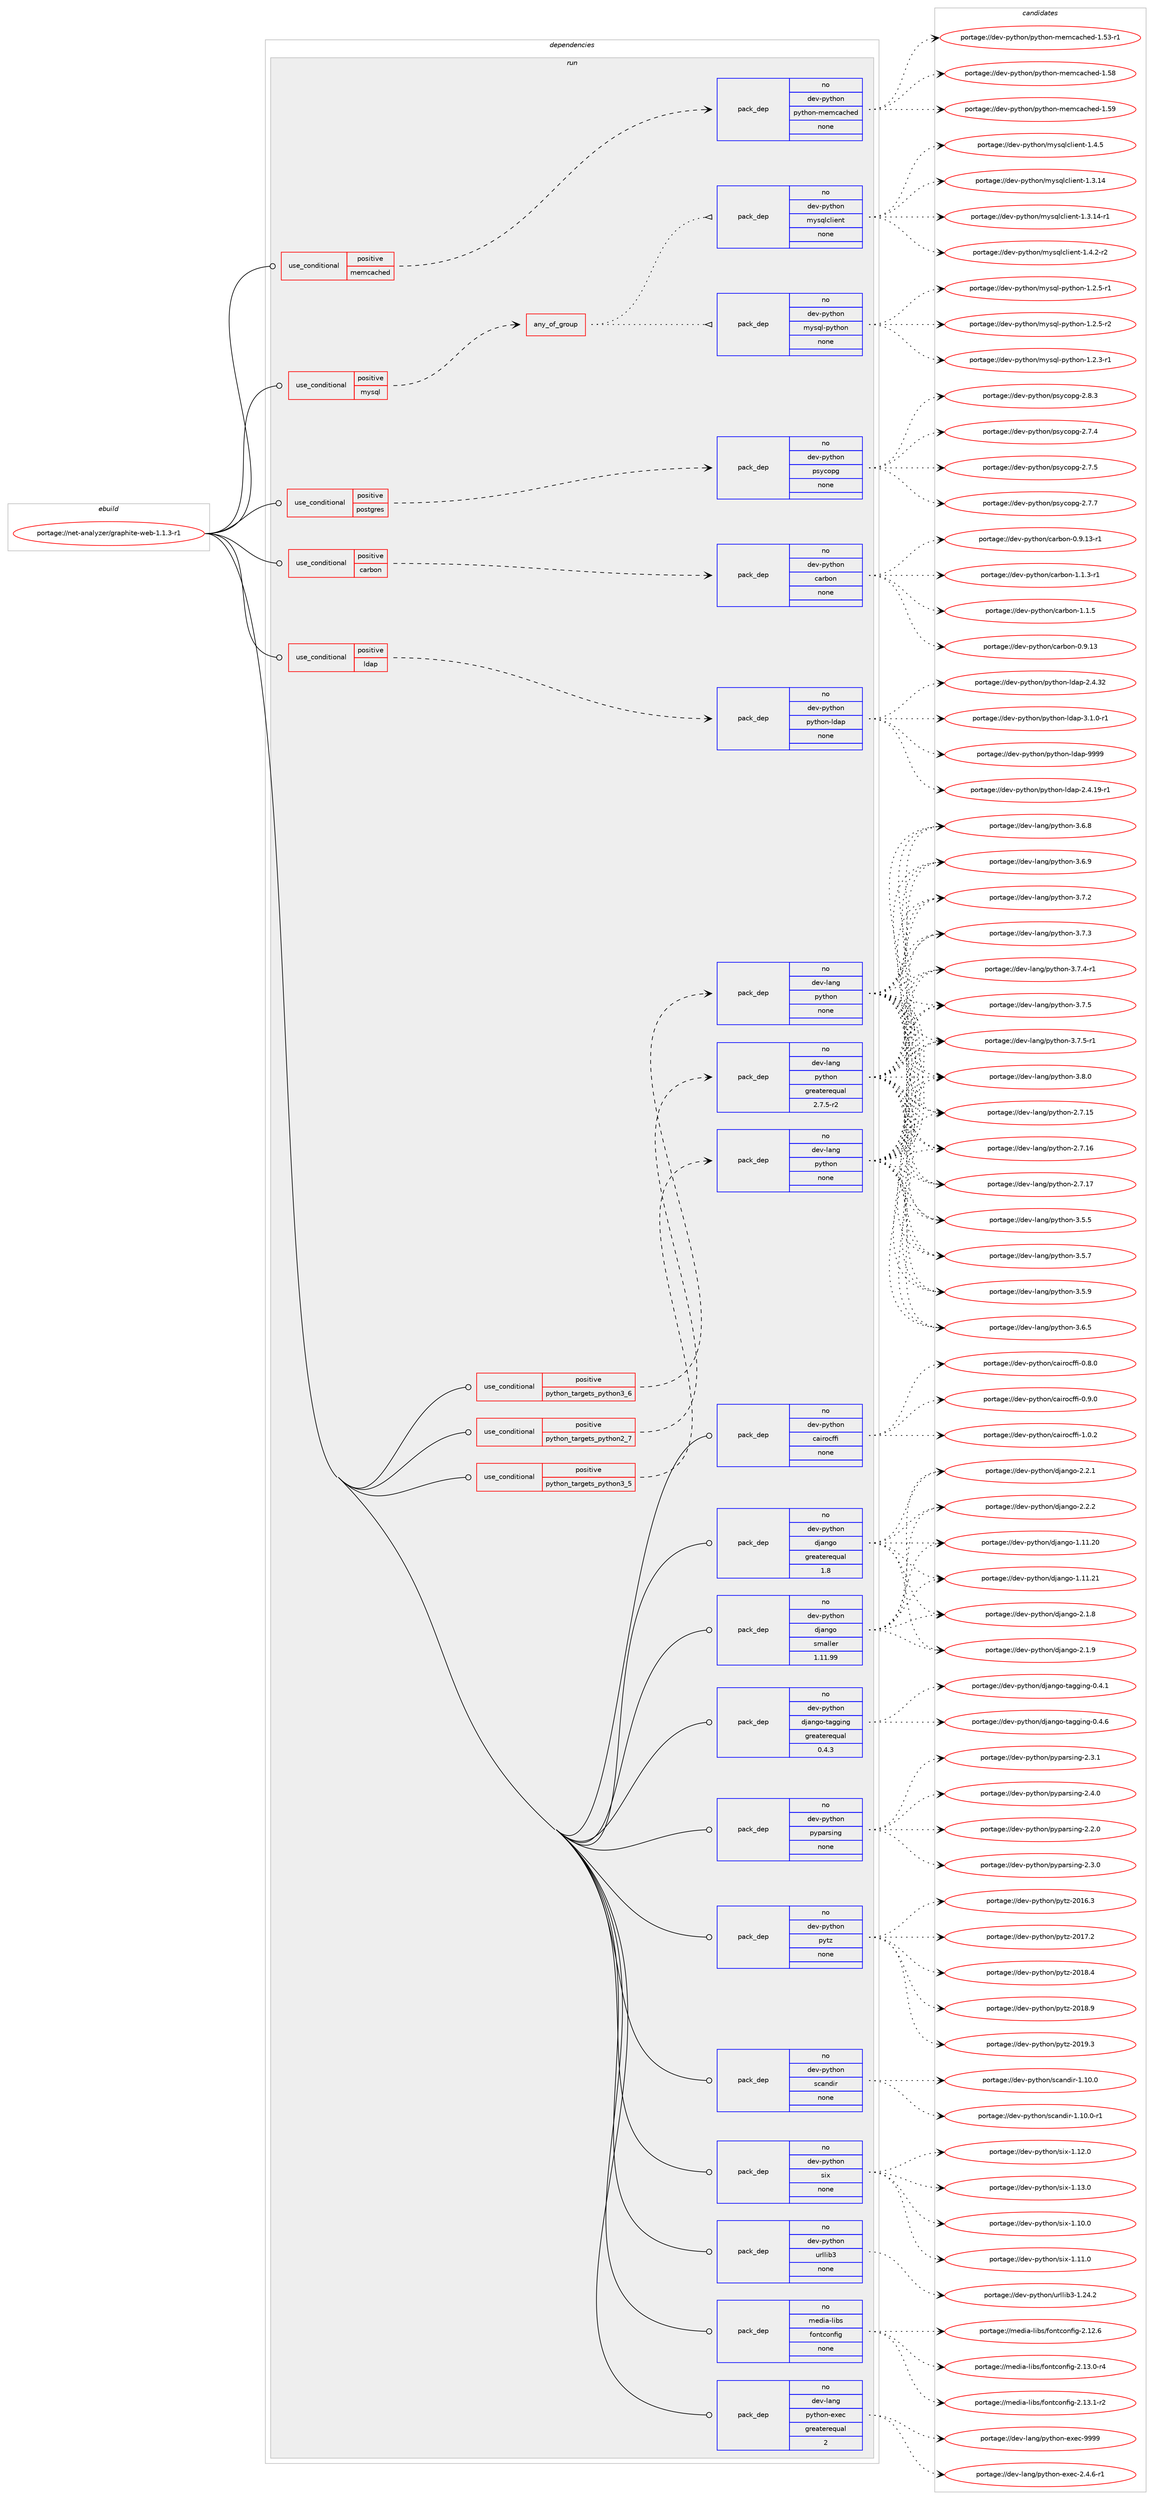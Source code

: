 digraph prolog {

# *************
# Graph options
# *************

newrank=true;
concentrate=true;
compound=true;
graph [rankdir=LR,fontname=Helvetica,fontsize=10,ranksep=1.5];#, ranksep=2.5, nodesep=0.2];
edge  [arrowhead=vee];
node  [fontname=Helvetica,fontsize=10];

# **********
# The ebuild
# **********

subgraph cluster_leftcol {
color=gray;
rank=same;
label=<<i>ebuild</i>>;
id [label="portage://net-analyzer/graphite-web-1.1.3-r1", color=red, width=4, href="../net-analyzer/graphite-web-1.1.3-r1.svg"];
}

# ****************
# The dependencies
# ****************

subgraph cluster_midcol {
color=gray;
label=<<i>dependencies</i>>;
subgraph cluster_compile {
fillcolor="#eeeeee";
style=filled;
label=<<i>compile</i>>;
}
subgraph cluster_compileandrun {
fillcolor="#eeeeee";
style=filled;
label=<<i>compile and run</i>>;
}
subgraph cluster_run {
fillcolor="#eeeeee";
style=filled;
label=<<i>run</i>>;
subgraph cond86113 {
dependency345229 [label=<<TABLE BORDER="0" CELLBORDER="1" CELLSPACING="0" CELLPADDING="4"><TR><TD ROWSPAN="3" CELLPADDING="10">use_conditional</TD></TR><TR><TD>positive</TD></TR><TR><TD>carbon</TD></TR></TABLE>>, shape=none, color=red];
subgraph pack253457 {
dependency345230 [label=<<TABLE BORDER="0" CELLBORDER="1" CELLSPACING="0" CELLPADDING="4" WIDTH="220"><TR><TD ROWSPAN="6" CELLPADDING="30">pack_dep</TD></TR><TR><TD WIDTH="110">no</TD></TR><TR><TD>dev-python</TD></TR><TR><TD>carbon</TD></TR><TR><TD>none</TD></TR><TR><TD></TD></TR></TABLE>>, shape=none, color=blue];
}
dependency345229:e -> dependency345230:w [weight=20,style="dashed",arrowhead="vee"];
}
id:e -> dependency345229:w [weight=20,style="solid",arrowhead="odot"];
subgraph cond86114 {
dependency345231 [label=<<TABLE BORDER="0" CELLBORDER="1" CELLSPACING="0" CELLPADDING="4"><TR><TD ROWSPAN="3" CELLPADDING="10">use_conditional</TD></TR><TR><TD>positive</TD></TR><TR><TD>ldap</TD></TR></TABLE>>, shape=none, color=red];
subgraph pack253458 {
dependency345232 [label=<<TABLE BORDER="0" CELLBORDER="1" CELLSPACING="0" CELLPADDING="4" WIDTH="220"><TR><TD ROWSPAN="6" CELLPADDING="30">pack_dep</TD></TR><TR><TD WIDTH="110">no</TD></TR><TR><TD>dev-python</TD></TR><TR><TD>python-ldap</TD></TR><TR><TD>none</TD></TR><TR><TD></TD></TR></TABLE>>, shape=none, color=blue];
}
dependency345231:e -> dependency345232:w [weight=20,style="dashed",arrowhead="vee"];
}
id:e -> dependency345231:w [weight=20,style="solid",arrowhead="odot"];
subgraph cond86115 {
dependency345233 [label=<<TABLE BORDER="0" CELLBORDER="1" CELLSPACING="0" CELLPADDING="4"><TR><TD ROWSPAN="3" CELLPADDING="10">use_conditional</TD></TR><TR><TD>positive</TD></TR><TR><TD>memcached</TD></TR></TABLE>>, shape=none, color=red];
subgraph pack253459 {
dependency345234 [label=<<TABLE BORDER="0" CELLBORDER="1" CELLSPACING="0" CELLPADDING="4" WIDTH="220"><TR><TD ROWSPAN="6" CELLPADDING="30">pack_dep</TD></TR><TR><TD WIDTH="110">no</TD></TR><TR><TD>dev-python</TD></TR><TR><TD>python-memcached</TD></TR><TR><TD>none</TD></TR><TR><TD></TD></TR></TABLE>>, shape=none, color=blue];
}
dependency345233:e -> dependency345234:w [weight=20,style="dashed",arrowhead="vee"];
}
id:e -> dependency345233:w [weight=20,style="solid",arrowhead="odot"];
subgraph cond86116 {
dependency345235 [label=<<TABLE BORDER="0" CELLBORDER="1" CELLSPACING="0" CELLPADDING="4"><TR><TD ROWSPAN="3" CELLPADDING="10">use_conditional</TD></TR><TR><TD>positive</TD></TR><TR><TD>mysql</TD></TR></TABLE>>, shape=none, color=red];
subgraph any5514 {
dependency345236 [label=<<TABLE BORDER="0" CELLBORDER="1" CELLSPACING="0" CELLPADDING="4"><TR><TD CELLPADDING="10">any_of_group</TD></TR></TABLE>>, shape=none, color=red];subgraph pack253460 {
dependency345237 [label=<<TABLE BORDER="0" CELLBORDER="1" CELLSPACING="0" CELLPADDING="4" WIDTH="220"><TR><TD ROWSPAN="6" CELLPADDING="30">pack_dep</TD></TR><TR><TD WIDTH="110">no</TD></TR><TR><TD>dev-python</TD></TR><TR><TD>mysql-python</TD></TR><TR><TD>none</TD></TR><TR><TD></TD></TR></TABLE>>, shape=none, color=blue];
}
dependency345236:e -> dependency345237:w [weight=20,style="dotted",arrowhead="oinv"];
subgraph pack253461 {
dependency345238 [label=<<TABLE BORDER="0" CELLBORDER="1" CELLSPACING="0" CELLPADDING="4" WIDTH="220"><TR><TD ROWSPAN="6" CELLPADDING="30">pack_dep</TD></TR><TR><TD WIDTH="110">no</TD></TR><TR><TD>dev-python</TD></TR><TR><TD>mysqlclient</TD></TR><TR><TD>none</TD></TR><TR><TD></TD></TR></TABLE>>, shape=none, color=blue];
}
dependency345236:e -> dependency345238:w [weight=20,style="dotted",arrowhead="oinv"];
}
dependency345235:e -> dependency345236:w [weight=20,style="dashed",arrowhead="vee"];
}
id:e -> dependency345235:w [weight=20,style="solid",arrowhead="odot"];
subgraph cond86117 {
dependency345239 [label=<<TABLE BORDER="0" CELLBORDER="1" CELLSPACING="0" CELLPADDING="4"><TR><TD ROWSPAN="3" CELLPADDING="10">use_conditional</TD></TR><TR><TD>positive</TD></TR><TR><TD>postgres</TD></TR></TABLE>>, shape=none, color=red];
subgraph pack253462 {
dependency345240 [label=<<TABLE BORDER="0" CELLBORDER="1" CELLSPACING="0" CELLPADDING="4" WIDTH="220"><TR><TD ROWSPAN="6" CELLPADDING="30">pack_dep</TD></TR><TR><TD WIDTH="110">no</TD></TR><TR><TD>dev-python</TD></TR><TR><TD>psycopg</TD></TR><TR><TD>none</TD></TR><TR><TD></TD></TR></TABLE>>, shape=none, color=blue];
}
dependency345239:e -> dependency345240:w [weight=20,style="dashed",arrowhead="vee"];
}
id:e -> dependency345239:w [weight=20,style="solid",arrowhead="odot"];
subgraph cond86118 {
dependency345241 [label=<<TABLE BORDER="0" CELLBORDER="1" CELLSPACING="0" CELLPADDING="4"><TR><TD ROWSPAN="3" CELLPADDING="10">use_conditional</TD></TR><TR><TD>positive</TD></TR><TR><TD>python_targets_python2_7</TD></TR></TABLE>>, shape=none, color=red];
subgraph pack253463 {
dependency345242 [label=<<TABLE BORDER="0" CELLBORDER="1" CELLSPACING="0" CELLPADDING="4" WIDTH="220"><TR><TD ROWSPAN="6" CELLPADDING="30">pack_dep</TD></TR><TR><TD WIDTH="110">no</TD></TR><TR><TD>dev-lang</TD></TR><TR><TD>python</TD></TR><TR><TD>greaterequal</TD></TR><TR><TD>2.7.5-r2</TD></TR></TABLE>>, shape=none, color=blue];
}
dependency345241:e -> dependency345242:w [weight=20,style="dashed",arrowhead="vee"];
}
id:e -> dependency345241:w [weight=20,style="solid",arrowhead="odot"];
subgraph cond86119 {
dependency345243 [label=<<TABLE BORDER="0" CELLBORDER="1" CELLSPACING="0" CELLPADDING="4"><TR><TD ROWSPAN="3" CELLPADDING="10">use_conditional</TD></TR><TR><TD>positive</TD></TR><TR><TD>python_targets_python3_5</TD></TR></TABLE>>, shape=none, color=red];
subgraph pack253464 {
dependency345244 [label=<<TABLE BORDER="0" CELLBORDER="1" CELLSPACING="0" CELLPADDING="4" WIDTH="220"><TR><TD ROWSPAN="6" CELLPADDING="30">pack_dep</TD></TR><TR><TD WIDTH="110">no</TD></TR><TR><TD>dev-lang</TD></TR><TR><TD>python</TD></TR><TR><TD>none</TD></TR><TR><TD></TD></TR></TABLE>>, shape=none, color=blue];
}
dependency345243:e -> dependency345244:w [weight=20,style="dashed",arrowhead="vee"];
}
id:e -> dependency345243:w [weight=20,style="solid",arrowhead="odot"];
subgraph cond86120 {
dependency345245 [label=<<TABLE BORDER="0" CELLBORDER="1" CELLSPACING="0" CELLPADDING="4"><TR><TD ROWSPAN="3" CELLPADDING="10">use_conditional</TD></TR><TR><TD>positive</TD></TR><TR><TD>python_targets_python3_6</TD></TR></TABLE>>, shape=none, color=red];
subgraph pack253465 {
dependency345246 [label=<<TABLE BORDER="0" CELLBORDER="1" CELLSPACING="0" CELLPADDING="4" WIDTH="220"><TR><TD ROWSPAN="6" CELLPADDING="30">pack_dep</TD></TR><TR><TD WIDTH="110">no</TD></TR><TR><TD>dev-lang</TD></TR><TR><TD>python</TD></TR><TR><TD>none</TD></TR><TR><TD></TD></TR></TABLE>>, shape=none, color=blue];
}
dependency345245:e -> dependency345246:w [weight=20,style="dashed",arrowhead="vee"];
}
id:e -> dependency345245:w [weight=20,style="solid",arrowhead="odot"];
subgraph pack253466 {
dependency345247 [label=<<TABLE BORDER="0" CELLBORDER="1" CELLSPACING="0" CELLPADDING="4" WIDTH="220"><TR><TD ROWSPAN="6" CELLPADDING="30">pack_dep</TD></TR><TR><TD WIDTH="110">no</TD></TR><TR><TD>dev-lang</TD></TR><TR><TD>python-exec</TD></TR><TR><TD>greaterequal</TD></TR><TR><TD>2</TD></TR></TABLE>>, shape=none, color=blue];
}
id:e -> dependency345247:w [weight=20,style="solid",arrowhead="odot"];
subgraph pack253467 {
dependency345248 [label=<<TABLE BORDER="0" CELLBORDER="1" CELLSPACING="0" CELLPADDING="4" WIDTH="220"><TR><TD ROWSPAN="6" CELLPADDING="30">pack_dep</TD></TR><TR><TD WIDTH="110">no</TD></TR><TR><TD>dev-python</TD></TR><TR><TD>cairocffi</TD></TR><TR><TD>none</TD></TR><TR><TD></TD></TR></TABLE>>, shape=none, color=blue];
}
id:e -> dependency345248:w [weight=20,style="solid",arrowhead="odot"];
subgraph pack253468 {
dependency345249 [label=<<TABLE BORDER="0" CELLBORDER="1" CELLSPACING="0" CELLPADDING="4" WIDTH="220"><TR><TD ROWSPAN="6" CELLPADDING="30">pack_dep</TD></TR><TR><TD WIDTH="110">no</TD></TR><TR><TD>dev-python</TD></TR><TR><TD>django</TD></TR><TR><TD>greaterequal</TD></TR><TR><TD>1.8</TD></TR></TABLE>>, shape=none, color=blue];
}
id:e -> dependency345249:w [weight=20,style="solid",arrowhead="odot"];
subgraph pack253469 {
dependency345250 [label=<<TABLE BORDER="0" CELLBORDER="1" CELLSPACING="0" CELLPADDING="4" WIDTH="220"><TR><TD ROWSPAN="6" CELLPADDING="30">pack_dep</TD></TR><TR><TD WIDTH="110">no</TD></TR><TR><TD>dev-python</TD></TR><TR><TD>django</TD></TR><TR><TD>smaller</TD></TR><TR><TD>1.11.99</TD></TR></TABLE>>, shape=none, color=blue];
}
id:e -> dependency345250:w [weight=20,style="solid",arrowhead="odot"];
subgraph pack253470 {
dependency345251 [label=<<TABLE BORDER="0" CELLBORDER="1" CELLSPACING="0" CELLPADDING="4" WIDTH="220"><TR><TD ROWSPAN="6" CELLPADDING="30">pack_dep</TD></TR><TR><TD WIDTH="110">no</TD></TR><TR><TD>dev-python</TD></TR><TR><TD>django-tagging</TD></TR><TR><TD>greaterequal</TD></TR><TR><TD>0.4.3</TD></TR></TABLE>>, shape=none, color=blue];
}
id:e -> dependency345251:w [weight=20,style="solid",arrowhead="odot"];
subgraph pack253471 {
dependency345252 [label=<<TABLE BORDER="0" CELLBORDER="1" CELLSPACING="0" CELLPADDING="4" WIDTH="220"><TR><TD ROWSPAN="6" CELLPADDING="30">pack_dep</TD></TR><TR><TD WIDTH="110">no</TD></TR><TR><TD>dev-python</TD></TR><TR><TD>pyparsing</TD></TR><TR><TD>none</TD></TR><TR><TD></TD></TR></TABLE>>, shape=none, color=blue];
}
id:e -> dependency345252:w [weight=20,style="solid",arrowhead="odot"];
subgraph pack253472 {
dependency345253 [label=<<TABLE BORDER="0" CELLBORDER="1" CELLSPACING="0" CELLPADDING="4" WIDTH="220"><TR><TD ROWSPAN="6" CELLPADDING="30">pack_dep</TD></TR><TR><TD WIDTH="110">no</TD></TR><TR><TD>dev-python</TD></TR><TR><TD>pytz</TD></TR><TR><TD>none</TD></TR><TR><TD></TD></TR></TABLE>>, shape=none, color=blue];
}
id:e -> dependency345253:w [weight=20,style="solid",arrowhead="odot"];
subgraph pack253473 {
dependency345254 [label=<<TABLE BORDER="0" CELLBORDER="1" CELLSPACING="0" CELLPADDING="4" WIDTH="220"><TR><TD ROWSPAN="6" CELLPADDING="30">pack_dep</TD></TR><TR><TD WIDTH="110">no</TD></TR><TR><TD>dev-python</TD></TR><TR><TD>scandir</TD></TR><TR><TD>none</TD></TR><TR><TD></TD></TR></TABLE>>, shape=none, color=blue];
}
id:e -> dependency345254:w [weight=20,style="solid",arrowhead="odot"];
subgraph pack253474 {
dependency345255 [label=<<TABLE BORDER="0" CELLBORDER="1" CELLSPACING="0" CELLPADDING="4" WIDTH="220"><TR><TD ROWSPAN="6" CELLPADDING="30">pack_dep</TD></TR><TR><TD WIDTH="110">no</TD></TR><TR><TD>dev-python</TD></TR><TR><TD>six</TD></TR><TR><TD>none</TD></TR><TR><TD></TD></TR></TABLE>>, shape=none, color=blue];
}
id:e -> dependency345255:w [weight=20,style="solid",arrowhead="odot"];
subgraph pack253475 {
dependency345256 [label=<<TABLE BORDER="0" CELLBORDER="1" CELLSPACING="0" CELLPADDING="4" WIDTH="220"><TR><TD ROWSPAN="6" CELLPADDING="30">pack_dep</TD></TR><TR><TD WIDTH="110">no</TD></TR><TR><TD>dev-python</TD></TR><TR><TD>urllib3</TD></TR><TR><TD>none</TD></TR><TR><TD></TD></TR></TABLE>>, shape=none, color=blue];
}
id:e -> dependency345256:w [weight=20,style="solid",arrowhead="odot"];
subgraph pack253476 {
dependency345257 [label=<<TABLE BORDER="0" CELLBORDER="1" CELLSPACING="0" CELLPADDING="4" WIDTH="220"><TR><TD ROWSPAN="6" CELLPADDING="30">pack_dep</TD></TR><TR><TD WIDTH="110">no</TD></TR><TR><TD>media-libs</TD></TR><TR><TD>fontconfig</TD></TR><TR><TD>none</TD></TR><TR><TD></TD></TR></TABLE>>, shape=none, color=blue];
}
id:e -> dependency345257:w [weight=20,style="solid",arrowhead="odot"];
}
}

# **************
# The candidates
# **************

subgraph cluster_choices {
rank=same;
color=gray;
label=<<i>candidates</i>>;

subgraph choice253457 {
color=black;
nodesep=1;
choiceportage100101118451121211161041111104799971149811111045484657464951 [label="portage://dev-python/carbon-0.9.13", color=red, width=4,href="../dev-python/carbon-0.9.13.svg"];
choiceportage1001011184511212111610411111047999711498111110454846574649514511449 [label="portage://dev-python/carbon-0.9.13-r1", color=red, width=4,href="../dev-python/carbon-0.9.13-r1.svg"];
choiceportage10010111845112121116104111110479997114981111104549464946514511449 [label="portage://dev-python/carbon-1.1.3-r1", color=red, width=4,href="../dev-python/carbon-1.1.3-r1.svg"];
choiceportage1001011184511212111610411111047999711498111110454946494653 [label="portage://dev-python/carbon-1.1.5", color=red, width=4,href="../dev-python/carbon-1.1.5.svg"];
dependency345230:e -> choiceportage100101118451121211161041111104799971149811111045484657464951:w [style=dotted,weight="100"];
dependency345230:e -> choiceportage1001011184511212111610411111047999711498111110454846574649514511449:w [style=dotted,weight="100"];
dependency345230:e -> choiceportage10010111845112121116104111110479997114981111104549464946514511449:w [style=dotted,weight="100"];
dependency345230:e -> choiceportage1001011184511212111610411111047999711498111110454946494653:w [style=dotted,weight="100"];
}
subgraph choice253458 {
color=black;
nodesep=1;
choiceportage10010111845112121116104111110471121211161041111104510810097112455046524649574511449 [label="portage://dev-python/python-ldap-2.4.19-r1", color=red, width=4,href="../dev-python/python-ldap-2.4.19-r1.svg"];
choiceportage1001011184511212111610411111047112121116104111110451081009711245504652465150 [label="portage://dev-python/python-ldap-2.4.32", color=red, width=4,href="../dev-python/python-ldap-2.4.32.svg"];
choiceportage100101118451121211161041111104711212111610411111045108100971124551464946484511449 [label="portage://dev-python/python-ldap-3.1.0-r1", color=red, width=4,href="../dev-python/python-ldap-3.1.0-r1.svg"];
choiceportage100101118451121211161041111104711212111610411111045108100971124557575757 [label="portage://dev-python/python-ldap-9999", color=red, width=4,href="../dev-python/python-ldap-9999.svg"];
dependency345232:e -> choiceportage10010111845112121116104111110471121211161041111104510810097112455046524649574511449:w [style=dotted,weight="100"];
dependency345232:e -> choiceportage1001011184511212111610411111047112121116104111110451081009711245504652465150:w [style=dotted,weight="100"];
dependency345232:e -> choiceportage100101118451121211161041111104711212111610411111045108100971124551464946484511449:w [style=dotted,weight="100"];
dependency345232:e -> choiceportage100101118451121211161041111104711212111610411111045108100971124557575757:w [style=dotted,weight="100"];
}
subgraph choice253459 {
color=black;
nodesep=1;
choiceportage10010111845112121116104111110471121211161041111104510910110999979910410110045494653514511449 [label="portage://dev-python/python-memcached-1.53-r1", color=red, width=4,href="../dev-python/python-memcached-1.53-r1.svg"];
choiceportage1001011184511212111610411111047112121116104111110451091011099997991041011004549465356 [label="portage://dev-python/python-memcached-1.58", color=red, width=4,href="../dev-python/python-memcached-1.58.svg"];
choiceportage1001011184511212111610411111047112121116104111110451091011099997991041011004549465357 [label="portage://dev-python/python-memcached-1.59", color=red, width=4,href="../dev-python/python-memcached-1.59.svg"];
dependency345234:e -> choiceportage10010111845112121116104111110471121211161041111104510910110999979910410110045494653514511449:w [style=dotted,weight="100"];
dependency345234:e -> choiceportage1001011184511212111610411111047112121116104111110451091011099997991041011004549465356:w [style=dotted,weight="100"];
dependency345234:e -> choiceportage1001011184511212111610411111047112121116104111110451091011099997991041011004549465357:w [style=dotted,weight="100"];
}
subgraph choice253460 {
color=black;
nodesep=1;
choiceportage1001011184511212111610411111047109121115113108451121211161041111104549465046514511449 [label="portage://dev-python/mysql-python-1.2.3-r1", color=red, width=4,href="../dev-python/mysql-python-1.2.3-r1.svg"];
choiceportage1001011184511212111610411111047109121115113108451121211161041111104549465046534511449 [label="portage://dev-python/mysql-python-1.2.5-r1", color=red, width=4,href="../dev-python/mysql-python-1.2.5-r1.svg"];
choiceportage1001011184511212111610411111047109121115113108451121211161041111104549465046534511450 [label="portage://dev-python/mysql-python-1.2.5-r2", color=red, width=4,href="../dev-python/mysql-python-1.2.5-r2.svg"];
dependency345237:e -> choiceportage1001011184511212111610411111047109121115113108451121211161041111104549465046514511449:w [style=dotted,weight="100"];
dependency345237:e -> choiceportage1001011184511212111610411111047109121115113108451121211161041111104549465046534511449:w [style=dotted,weight="100"];
dependency345237:e -> choiceportage1001011184511212111610411111047109121115113108451121211161041111104549465046534511450:w [style=dotted,weight="100"];
}
subgraph choice253461 {
color=black;
nodesep=1;
choiceportage10010111845112121116104111110471091211151131089910810510111011645494651464952 [label="portage://dev-python/mysqlclient-1.3.14", color=red, width=4,href="../dev-python/mysqlclient-1.3.14.svg"];
choiceportage100101118451121211161041111104710912111511310899108105101110116454946514649524511449 [label="portage://dev-python/mysqlclient-1.3.14-r1", color=red, width=4,href="../dev-python/mysqlclient-1.3.14-r1.svg"];
choiceportage1001011184511212111610411111047109121115113108991081051011101164549465246504511450 [label="portage://dev-python/mysqlclient-1.4.2-r2", color=red, width=4,href="../dev-python/mysqlclient-1.4.2-r2.svg"];
choiceportage100101118451121211161041111104710912111511310899108105101110116454946524653 [label="portage://dev-python/mysqlclient-1.4.5", color=red, width=4,href="../dev-python/mysqlclient-1.4.5.svg"];
dependency345238:e -> choiceportage10010111845112121116104111110471091211151131089910810510111011645494651464952:w [style=dotted,weight="100"];
dependency345238:e -> choiceportage100101118451121211161041111104710912111511310899108105101110116454946514649524511449:w [style=dotted,weight="100"];
dependency345238:e -> choiceportage1001011184511212111610411111047109121115113108991081051011101164549465246504511450:w [style=dotted,weight="100"];
dependency345238:e -> choiceportage100101118451121211161041111104710912111511310899108105101110116454946524653:w [style=dotted,weight="100"];
}
subgraph choice253462 {
color=black;
nodesep=1;
choiceportage100101118451121211161041111104711211512199111112103455046554652 [label="portage://dev-python/psycopg-2.7.4", color=red, width=4,href="../dev-python/psycopg-2.7.4.svg"];
choiceportage100101118451121211161041111104711211512199111112103455046554653 [label="portage://dev-python/psycopg-2.7.5", color=red, width=4,href="../dev-python/psycopg-2.7.5.svg"];
choiceportage100101118451121211161041111104711211512199111112103455046554655 [label="portage://dev-python/psycopg-2.7.7", color=red, width=4,href="../dev-python/psycopg-2.7.7.svg"];
choiceportage100101118451121211161041111104711211512199111112103455046564651 [label="portage://dev-python/psycopg-2.8.3", color=red, width=4,href="../dev-python/psycopg-2.8.3.svg"];
dependency345240:e -> choiceportage100101118451121211161041111104711211512199111112103455046554652:w [style=dotted,weight="100"];
dependency345240:e -> choiceportage100101118451121211161041111104711211512199111112103455046554653:w [style=dotted,weight="100"];
dependency345240:e -> choiceportage100101118451121211161041111104711211512199111112103455046554655:w [style=dotted,weight="100"];
dependency345240:e -> choiceportage100101118451121211161041111104711211512199111112103455046564651:w [style=dotted,weight="100"];
}
subgraph choice253463 {
color=black;
nodesep=1;
choiceportage10010111845108971101034711212111610411111045504655464953 [label="portage://dev-lang/python-2.7.15", color=red, width=4,href="../dev-lang/python-2.7.15.svg"];
choiceportage10010111845108971101034711212111610411111045504655464954 [label="portage://dev-lang/python-2.7.16", color=red, width=4,href="../dev-lang/python-2.7.16.svg"];
choiceportage10010111845108971101034711212111610411111045504655464955 [label="portage://dev-lang/python-2.7.17", color=red, width=4,href="../dev-lang/python-2.7.17.svg"];
choiceportage100101118451089711010347112121116104111110455146534653 [label="portage://dev-lang/python-3.5.5", color=red, width=4,href="../dev-lang/python-3.5.5.svg"];
choiceportage100101118451089711010347112121116104111110455146534655 [label="portage://dev-lang/python-3.5.7", color=red, width=4,href="../dev-lang/python-3.5.7.svg"];
choiceportage100101118451089711010347112121116104111110455146534657 [label="portage://dev-lang/python-3.5.9", color=red, width=4,href="../dev-lang/python-3.5.9.svg"];
choiceportage100101118451089711010347112121116104111110455146544653 [label="portage://dev-lang/python-3.6.5", color=red, width=4,href="../dev-lang/python-3.6.5.svg"];
choiceportage100101118451089711010347112121116104111110455146544656 [label="portage://dev-lang/python-3.6.8", color=red, width=4,href="../dev-lang/python-3.6.8.svg"];
choiceportage100101118451089711010347112121116104111110455146544657 [label="portage://dev-lang/python-3.6.9", color=red, width=4,href="../dev-lang/python-3.6.9.svg"];
choiceportage100101118451089711010347112121116104111110455146554650 [label="portage://dev-lang/python-3.7.2", color=red, width=4,href="../dev-lang/python-3.7.2.svg"];
choiceportage100101118451089711010347112121116104111110455146554651 [label="portage://dev-lang/python-3.7.3", color=red, width=4,href="../dev-lang/python-3.7.3.svg"];
choiceportage1001011184510897110103471121211161041111104551465546524511449 [label="portage://dev-lang/python-3.7.4-r1", color=red, width=4,href="../dev-lang/python-3.7.4-r1.svg"];
choiceportage100101118451089711010347112121116104111110455146554653 [label="portage://dev-lang/python-3.7.5", color=red, width=4,href="../dev-lang/python-3.7.5.svg"];
choiceportage1001011184510897110103471121211161041111104551465546534511449 [label="portage://dev-lang/python-3.7.5-r1", color=red, width=4,href="../dev-lang/python-3.7.5-r1.svg"];
choiceportage100101118451089711010347112121116104111110455146564648 [label="portage://dev-lang/python-3.8.0", color=red, width=4,href="../dev-lang/python-3.8.0.svg"];
dependency345242:e -> choiceportage10010111845108971101034711212111610411111045504655464953:w [style=dotted,weight="100"];
dependency345242:e -> choiceportage10010111845108971101034711212111610411111045504655464954:w [style=dotted,weight="100"];
dependency345242:e -> choiceportage10010111845108971101034711212111610411111045504655464955:w [style=dotted,weight="100"];
dependency345242:e -> choiceportage100101118451089711010347112121116104111110455146534653:w [style=dotted,weight="100"];
dependency345242:e -> choiceportage100101118451089711010347112121116104111110455146534655:w [style=dotted,weight="100"];
dependency345242:e -> choiceportage100101118451089711010347112121116104111110455146534657:w [style=dotted,weight="100"];
dependency345242:e -> choiceportage100101118451089711010347112121116104111110455146544653:w [style=dotted,weight="100"];
dependency345242:e -> choiceportage100101118451089711010347112121116104111110455146544656:w [style=dotted,weight="100"];
dependency345242:e -> choiceportage100101118451089711010347112121116104111110455146544657:w [style=dotted,weight="100"];
dependency345242:e -> choiceportage100101118451089711010347112121116104111110455146554650:w [style=dotted,weight="100"];
dependency345242:e -> choiceportage100101118451089711010347112121116104111110455146554651:w [style=dotted,weight="100"];
dependency345242:e -> choiceportage1001011184510897110103471121211161041111104551465546524511449:w [style=dotted,weight="100"];
dependency345242:e -> choiceportage100101118451089711010347112121116104111110455146554653:w [style=dotted,weight="100"];
dependency345242:e -> choiceportage1001011184510897110103471121211161041111104551465546534511449:w [style=dotted,weight="100"];
dependency345242:e -> choiceportage100101118451089711010347112121116104111110455146564648:w [style=dotted,weight="100"];
}
subgraph choice253464 {
color=black;
nodesep=1;
choiceportage10010111845108971101034711212111610411111045504655464953 [label="portage://dev-lang/python-2.7.15", color=red, width=4,href="../dev-lang/python-2.7.15.svg"];
choiceportage10010111845108971101034711212111610411111045504655464954 [label="portage://dev-lang/python-2.7.16", color=red, width=4,href="../dev-lang/python-2.7.16.svg"];
choiceportage10010111845108971101034711212111610411111045504655464955 [label="portage://dev-lang/python-2.7.17", color=red, width=4,href="../dev-lang/python-2.7.17.svg"];
choiceportage100101118451089711010347112121116104111110455146534653 [label="portage://dev-lang/python-3.5.5", color=red, width=4,href="../dev-lang/python-3.5.5.svg"];
choiceportage100101118451089711010347112121116104111110455146534655 [label="portage://dev-lang/python-3.5.7", color=red, width=4,href="../dev-lang/python-3.5.7.svg"];
choiceportage100101118451089711010347112121116104111110455146534657 [label="portage://dev-lang/python-3.5.9", color=red, width=4,href="../dev-lang/python-3.5.9.svg"];
choiceportage100101118451089711010347112121116104111110455146544653 [label="portage://dev-lang/python-3.6.5", color=red, width=4,href="../dev-lang/python-3.6.5.svg"];
choiceportage100101118451089711010347112121116104111110455146544656 [label="portage://dev-lang/python-3.6.8", color=red, width=4,href="../dev-lang/python-3.6.8.svg"];
choiceportage100101118451089711010347112121116104111110455146544657 [label="portage://dev-lang/python-3.6.9", color=red, width=4,href="../dev-lang/python-3.6.9.svg"];
choiceportage100101118451089711010347112121116104111110455146554650 [label="portage://dev-lang/python-3.7.2", color=red, width=4,href="../dev-lang/python-3.7.2.svg"];
choiceportage100101118451089711010347112121116104111110455146554651 [label="portage://dev-lang/python-3.7.3", color=red, width=4,href="../dev-lang/python-3.7.3.svg"];
choiceportage1001011184510897110103471121211161041111104551465546524511449 [label="portage://dev-lang/python-3.7.4-r1", color=red, width=4,href="../dev-lang/python-3.7.4-r1.svg"];
choiceportage100101118451089711010347112121116104111110455146554653 [label="portage://dev-lang/python-3.7.5", color=red, width=4,href="../dev-lang/python-3.7.5.svg"];
choiceportage1001011184510897110103471121211161041111104551465546534511449 [label="portage://dev-lang/python-3.7.5-r1", color=red, width=4,href="../dev-lang/python-3.7.5-r1.svg"];
choiceportage100101118451089711010347112121116104111110455146564648 [label="portage://dev-lang/python-3.8.0", color=red, width=4,href="../dev-lang/python-3.8.0.svg"];
dependency345244:e -> choiceportage10010111845108971101034711212111610411111045504655464953:w [style=dotted,weight="100"];
dependency345244:e -> choiceportage10010111845108971101034711212111610411111045504655464954:w [style=dotted,weight="100"];
dependency345244:e -> choiceportage10010111845108971101034711212111610411111045504655464955:w [style=dotted,weight="100"];
dependency345244:e -> choiceportage100101118451089711010347112121116104111110455146534653:w [style=dotted,weight="100"];
dependency345244:e -> choiceportage100101118451089711010347112121116104111110455146534655:w [style=dotted,weight="100"];
dependency345244:e -> choiceportage100101118451089711010347112121116104111110455146534657:w [style=dotted,weight="100"];
dependency345244:e -> choiceportage100101118451089711010347112121116104111110455146544653:w [style=dotted,weight="100"];
dependency345244:e -> choiceportage100101118451089711010347112121116104111110455146544656:w [style=dotted,weight="100"];
dependency345244:e -> choiceportage100101118451089711010347112121116104111110455146544657:w [style=dotted,weight="100"];
dependency345244:e -> choiceportage100101118451089711010347112121116104111110455146554650:w [style=dotted,weight="100"];
dependency345244:e -> choiceportage100101118451089711010347112121116104111110455146554651:w [style=dotted,weight="100"];
dependency345244:e -> choiceportage1001011184510897110103471121211161041111104551465546524511449:w [style=dotted,weight="100"];
dependency345244:e -> choiceportage100101118451089711010347112121116104111110455146554653:w [style=dotted,weight="100"];
dependency345244:e -> choiceportage1001011184510897110103471121211161041111104551465546534511449:w [style=dotted,weight="100"];
dependency345244:e -> choiceportage100101118451089711010347112121116104111110455146564648:w [style=dotted,weight="100"];
}
subgraph choice253465 {
color=black;
nodesep=1;
choiceportage10010111845108971101034711212111610411111045504655464953 [label="portage://dev-lang/python-2.7.15", color=red, width=4,href="../dev-lang/python-2.7.15.svg"];
choiceportage10010111845108971101034711212111610411111045504655464954 [label="portage://dev-lang/python-2.7.16", color=red, width=4,href="../dev-lang/python-2.7.16.svg"];
choiceportage10010111845108971101034711212111610411111045504655464955 [label="portage://dev-lang/python-2.7.17", color=red, width=4,href="../dev-lang/python-2.7.17.svg"];
choiceportage100101118451089711010347112121116104111110455146534653 [label="portage://dev-lang/python-3.5.5", color=red, width=4,href="../dev-lang/python-3.5.5.svg"];
choiceportage100101118451089711010347112121116104111110455146534655 [label="portage://dev-lang/python-3.5.7", color=red, width=4,href="../dev-lang/python-3.5.7.svg"];
choiceportage100101118451089711010347112121116104111110455146534657 [label="portage://dev-lang/python-3.5.9", color=red, width=4,href="../dev-lang/python-3.5.9.svg"];
choiceportage100101118451089711010347112121116104111110455146544653 [label="portage://dev-lang/python-3.6.5", color=red, width=4,href="../dev-lang/python-3.6.5.svg"];
choiceportage100101118451089711010347112121116104111110455146544656 [label="portage://dev-lang/python-3.6.8", color=red, width=4,href="../dev-lang/python-3.6.8.svg"];
choiceportage100101118451089711010347112121116104111110455146544657 [label="portage://dev-lang/python-3.6.9", color=red, width=4,href="../dev-lang/python-3.6.9.svg"];
choiceportage100101118451089711010347112121116104111110455146554650 [label="portage://dev-lang/python-3.7.2", color=red, width=4,href="../dev-lang/python-3.7.2.svg"];
choiceportage100101118451089711010347112121116104111110455146554651 [label="portage://dev-lang/python-3.7.3", color=red, width=4,href="../dev-lang/python-3.7.3.svg"];
choiceportage1001011184510897110103471121211161041111104551465546524511449 [label="portage://dev-lang/python-3.7.4-r1", color=red, width=4,href="../dev-lang/python-3.7.4-r1.svg"];
choiceportage100101118451089711010347112121116104111110455146554653 [label="portage://dev-lang/python-3.7.5", color=red, width=4,href="../dev-lang/python-3.7.5.svg"];
choiceportage1001011184510897110103471121211161041111104551465546534511449 [label="portage://dev-lang/python-3.7.5-r1", color=red, width=4,href="../dev-lang/python-3.7.5-r1.svg"];
choiceportage100101118451089711010347112121116104111110455146564648 [label="portage://dev-lang/python-3.8.0", color=red, width=4,href="../dev-lang/python-3.8.0.svg"];
dependency345246:e -> choiceportage10010111845108971101034711212111610411111045504655464953:w [style=dotted,weight="100"];
dependency345246:e -> choiceportage10010111845108971101034711212111610411111045504655464954:w [style=dotted,weight="100"];
dependency345246:e -> choiceportage10010111845108971101034711212111610411111045504655464955:w [style=dotted,weight="100"];
dependency345246:e -> choiceportage100101118451089711010347112121116104111110455146534653:w [style=dotted,weight="100"];
dependency345246:e -> choiceportage100101118451089711010347112121116104111110455146534655:w [style=dotted,weight="100"];
dependency345246:e -> choiceportage100101118451089711010347112121116104111110455146534657:w [style=dotted,weight="100"];
dependency345246:e -> choiceportage100101118451089711010347112121116104111110455146544653:w [style=dotted,weight="100"];
dependency345246:e -> choiceportage100101118451089711010347112121116104111110455146544656:w [style=dotted,weight="100"];
dependency345246:e -> choiceportage100101118451089711010347112121116104111110455146544657:w [style=dotted,weight="100"];
dependency345246:e -> choiceportage100101118451089711010347112121116104111110455146554650:w [style=dotted,weight="100"];
dependency345246:e -> choiceportage100101118451089711010347112121116104111110455146554651:w [style=dotted,weight="100"];
dependency345246:e -> choiceportage1001011184510897110103471121211161041111104551465546524511449:w [style=dotted,weight="100"];
dependency345246:e -> choiceportage100101118451089711010347112121116104111110455146554653:w [style=dotted,weight="100"];
dependency345246:e -> choiceportage1001011184510897110103471121211161041111104551465546534511449:w [style=dotted,weight="100"];
dependency345246:e -> choiceportage100101118451089711010347112121116104111110455146564648:w [style=dotted,weight="100"];
}
subgraph choice253466 {
color=black;
nodesep=1;
choiceportage10010111845108971101034711212111610411111045101120101994550465246544511449 [label="portage://dev-lang/python-exec-2.4.6-r1", color=red, width=4,href="../dev-lang/python-exec-2.4.6-r1.svg"];
choiceportage10010111845108971101034711212111610411111045101120101994557575757 [label="portage://dev-lang/python-exec-9999", color=red, width=4,href="../dev-lang/python-exec-9999.svg"];
dependency345247:e -> choiceportage10010111845108971101034711212111610411111045101120101994550465246544511449:w [style=dotted,weight="100"];
dependency345247:e -> choiceportage10010111845108971101034711212111610411111045101120101994557575757:w [style=dotted,weight="100"];
}
subgraph choice253467 {
color=black;
nodesep=1;
choiceportage1001011184511212111610411111047999710511411199102102105454846564648 [label="portage://dev-python/cairocffi-0.8.0", color=red, width=4,href="../dev-python/cairocffi-0.8.0.svg"];
choiceportage1001011184511212111610411111047999710511411199102102105454846574648 [label="portage://dev-python/cairocffi-0.9.0", color=red, width=4,href="../dev-python/cairocffi-0.9.0.svg"];
choiceportage1001011184511212111610411111047999710511411199102102105454946484650 [label="portage://dev-python/cairocffi-1.0.2", color=red, width=4,href="../dev-python/cairocffi-1.0.2.svg"];
dependency345248:e -> choiceportage1001011184511212111610411111047999710511411199102102105454846564648:w [style=dotted,weight="100"];
dependency345248:e -> choiceportage1001011184511212111610411111047999710511411199102102105454846574648:w [style=dotted,weight="100"];
dependency345248:e -> choiceportage1001011184511212111610411111047999710511411199102102105454946484650:w [style=dotted,weight="100"];
}
subgraph choice253468 {
color=black;
nodesep=1;
choiceportage1001011184511212111610411111047100106971101031114549464949465048 [label="portage://dev-python/django-1.11.20", color=red, width=4,href="../dev-python/django-1.11.20.svg"];
choiceportage1001011184511212111610411111047100106971101031114549464949465049 [label="portage://dev-python/django-1.11.21", color=red, width=4,href="../dev-python/django-1.11.21.svg"];
choiceportage100101118451121211161041111104710010697110103111455046494656 [label="portage://dev-python/django-2.1.8", color=red, width=4,href="../dev-python/django-2.1.8.svg"];
choiceportage100101118451121211161041111104710010697110103111455046494657 [label="portage://dev-python/django-2.1.9", color=red, width=4,href="../dev-python/django-2.1.9.svg"];
choiceportage100101118451121211161041111104710010697110103111455046504649 [label="portage://dev-python/django-2.2.1", color=red, width=4,href="../dev-python/django-2.2.1.svg"];
choiceportage100101118451121211161041111104710010697110103111455046504650 [label="portage://dev-python/django-2.2.2", color=red, width=4,href="../dev-python/django-2.2.2.svg"];
dependency345249:e -> choiceportage1001011184511212111610411111047100106971101031114549464949465048:w [style=dotted,weight="100"];
dependency345249:e -> choiceportage1001011184511212111610411111047100106971101031114549464949465049:w [style=dotted,weight="100"];
dependency345249:e -> choiceportage100101118451121211161041111104710010697110103111455046494656:w [style=dotted,weight="100"];
dependency345249:e -> choiceportage100101118451121211161041111104710010697110103111455046494657:w [style=dotted,weight="100"];
dependency345249:e -> choiceportage100101118451121211161041111104710010697110103111455046504649:w [style=dotted,weight="100"];
dependency345249:e -> choiceportage100101118451121211161041111104710010697110103111455046504650:w [style=dotted,weight="100"];
}
subgraph choice253469 {
color=black;
nodesep=1;
choiceportage1001011184511212111610411111047100106971101031114549464949465048 [label="portage://dev-python/django-1.11.20", color=red, width=4,href="../dev-python/django-1.11.20.svg"];
choiceportage1001011184511212111610411111047100106971101031114549464949465049 [label="portage://dev-python/django-1.11.21", color=red, width=4,href="../dev-python/django-1.11.21.svg"];
choiceportage100101118451121211161041111104710010697110103111455046494656 [label="portage://dev-python/django-2.1.8", color=red, width=4,href="../dev-python/django-2.1.8.svg"];
choiceportage100101118451121211161041111104710010697110103111455046494657 [label="portage://dev-python/django-2.1.9", color=red, width=4,href="../dev-python/django-2.1.9.svg"];
choiceportage100101118451121211161041111104710010697110103111455046504649 [label="portage://dev-python/django-2.2.1", color=red, width=4,href="../dev-python/django-2.2.1.svg"];
choiceportage100101118451121211161041111104710010697110103111455046504650 [label="portage://dev-python/django-2.2.2", color=red, width=4,href="../dev-python/django-2.2.2.svg"];
dependency345250:e -> choiceportage1001011184511212111610411111047100106971101031114549464949465048:w [style=dotted,weight="100"];
dependency345250:e -> choiceportage1001011184511212111610411111047100106971101031114549464949465049:w [style=dotted,weight="100"];
dependency345250:e -> choiceportage100101118451121211161041111104710010697110103111455046494656:w [style=dotted,weight="100"];
dependency345250:e -> choiceportage100101118451121211161041111104710010697110103111455046494657:w [style=dotted,weight="100"];
dependency345250:e -> choiceportage100101118451121211161041111104710010697110103111455046504649:w [style=dotted,weight="100"];
dependency345250:e -> choiceportage100101118451121211161041111104710010697110103111455046504650:w [style=dotted,weight="100"];
}
subgraph choice253470 {
color=black;
nodesep=1;
choiceportage1001011184511212111610411111047100106971101031114511697103103105110103454846524649 [label="portage://dev-python/django-tagging-0.4.1", color=red, width=4,href="../dev-python/django-tagging-0.4.1.svg"];
choiceportage1001011184511212111610411111047100106971101031114511697103103105110103454846524654 [label="portage://dev-python/django-tagging-0.4.6", color=red, width=4,href="../dev-python/django-tagging-0.4.6.svg"];
dependency345251:e -> choiceportage1001011184511212111610411111047100106971101031114511697103103105110103454846524649:w [style=dotted,weight="100"];
dependency345251:e -> choiceportage1001011184511212111610411111047100106971101031114511697103103105110103454846524654:w [style=dotted,weight="100"];
}
subgraph choice253471 {
color=black;
nodesep=1;
choiceportage100101118451121211161041111104711212111297114115105110103455046504648 [label="portage://dev-python/pyparsing-2.2.0", color=red, width=4,href="../dev-python/pyparsing-2.2.0.svg"];
choiceportage100101118451121211161041111104711212111297114115105110103455046514648 [label="portage://dev-python/pyparsing-2.3.0", color=red, width=4,href="../dev-python/pyparsing-2.3.0.svg"];
choiceportage100101118451121211161041111104711212111297114115105110103455046514649 [label="portage://dev-python/pyparsing-2.3.1", color=red, width=4,href="../dev-python/pyparsing-2.3.1.svg"];
choiceportage100101118451121211161041111104711212111297114115105110103455046524648 [label="portage://dev-python/pyparsing-2.4.0", color=red, width=4,href="../dev-python/pyparsing-2.4.0.svg"];
dependency345252:e -> choiceportage100101118451121211161041111104711212111297114115105110103455046504648:w [style=dotted,weight="100"];
dependency345252:e -> choiceportage100101118451121211161041111104711212111297114115105110103455046514648:w [style=dotted,weight="100"];
dependency345252:e -> choiceportage100101118451121211161041111104711212111297114115105110103455046514649:w [style=dotted,weight="100"];
dependency345252:e -> choiceportage100101118451121211161041111104711212111297114115105110103455046524648:w [style=dotted,weight="100"];
}
subgraph choice253472 {
color=black;
nodesep=1;
choiceportage100101118451121211161041111104711212111612245504849544651 [label="portage://dev-python/pytz-2016.3", color=red, width=4,href="../dev-python/pytz-2016.3.svg"];
choiceportage100101118451121211161041111104711212111612245504849554650 [label="portage://dev-python/pytz-2017.2", color=red, width=4,href="../dev-python/pytz-2017.2.svg"];
choiceportage100101118451121211161041111104711212111612245504849564652 [label="portage://dev-python/pytz-2018.4", color=red, width=4,href="../dev-python/pytz-2018.4.svg"];
choiceportage100101118451121211161041111104711212111612245504849564657 [label="portage://dev-python/pytz-2018.9", color=red, width=4,href="../dev-python/pytz-2018.9.svg"];
choiceportage100101118451121211161041111104711212111612245504849574651 [label="portage://dev-python/pytz-2019.3", color=red, width=4,href="../dev-python/pytz-2019.3.svg"];
dependency345253:e -> choiceportage100101118451121211161041111104711212111612245504849544651:w [style=dotted,weight="100"];
dependency345253:e -> choiceportage100101118451121211161041111104711212111612245504849554650:w [style=dotted,weight="100"];
dependency345253:e -> choiceportage100101118451121211161041111104711212111612245504849564652:w [style=dotted,weight="100"];
dependency345253:e -> choiceportage100101118451121211161041111104711212111612245504849564657:w [style=dotted,weight="100"];
dependency345253:e -> choiceportage100101118451121211161041111104711212111612245504849574651:w [style=dotted,weight="100"];
}
subgraph choice253473 {
color=black;
nodesep=1;
choiceportage1001011184511212111610411111047115999711010010511445494649484648 [label="portage://dev-python/scandir-1.10.0", color=red, width=4,href="../dev-python/scandir-1.10.0.svg"];
choiceportage10010111845112121116104111110471159997110100105114454946494846484511449 [label="portage://dev-python/scandir-1.10.0-r1", color=red, width=4,href="../dev-python/scandir-1.10.0-r1.svg"];
dependency345254:e -> choiceportage1001011184511212111610411111047115999711010010511445494649484648:w [style=dotted,weight="100"];
dependency345254:e -> choiceportage10010111845112121116104111110471159997110100105114454946494846484511449:w [style=dotted,weight="100"];
}
subgraph choice253474 {
color=black;
nodesep=1;
choiceportage100101118451121211161041111104711510512045494649484648 [label="portage://dev-python/six-1.10.0", color=red, width=4,href="../dev-python/six-1.10.0.svg"];
choiceportage100101118451121211161041111104711510512045494649494648 [label="portage://dev-python/six-1.11.0", color=red, width=4,href="../dev-python/six-1.11.0.svg"];
choiceportage100101118451121211161041111104711510512045494649504648 [label="portage://dev-python/six-1.12.0", color=red, width=4,href="../dev-python/six-1.12.0.svg"];
choiceportage100101118451121211161041111104711510512045494649514648 [label="portage://dev-python/six-1.13.0", color=red, width=4,href="../dev-python/six-1.13.0.svg"];
dependency345255:e -> choiceportage100101118451121211161041111104711510512045494649484648:w [style=dotted,weight="100"];
dependency345255:e -> choiceportage100101118451121211161041111104711510512045494649494648:w [style=dotted,weight="100"];
dependency345255:e -> choiceportage100101118451121211161041111104711510512045494649504648:w [style=dotted,weight="100"];
dependency345255:e -> choiceportage100101118451121211161041111104711510512045494649514648:w [style=dotted,weight="100"];
}
subgraph choice253475 {
color=black;
nodesep=1;
choiceportage1001011184511212111610411111047117114108108105985145494650524650 [label="portage://dev-python/urllib3-1.24.2", color=red, width=4,href="../dev-python/urllib3-1.24.2.svg"];
dependency345256:e -> choiceportage1001011184511212111610411111047117114108108105985145494650524650:w [style=dotted,weight="100"];
}
subgraph choice253476 {
color=black;
nodesep=1;
choiceportage109101100105974510810598115471021111101169911111010210510345504649504654 [label="portage://media-libs/fontconfig-2.12.6", color=red, width=4,href="../media-libs/fontconfig-2.12.6.svg"];
choiceportage1091011001059745108105981154710211111011699111110102105103455046495146484511452 [label="portage://media-libs/fontconfig-2.13.0-r4", color=red, width=4,href="../media-libs/fontconfig-2.13.0-r4.svg"];
choiceportage1091011001059745108105981154710211111011699111110102105103455046495146494511450 [label="portage://media-libs/fontconfig-2.13.1-r2", color=red, width=4,href="../media-libs/fontconfig-2.13.1-r2.svg"];
dependency345257:e -> choiceportage109101100105974510810598115471021111101169911111010210510345504649504654:w [style=dotted,weight="100"];
dependency345257:e -> choiceportage1091011001059745108105981154710211111011699111110102105103455046495146484511452:w [style=dotted,weight="100"];
dependency345257:e -> choiceportage1091011001059745108105981154710211111011699111110102105103455046495146494511450:w [style=dotted,weight="100"];
}
}

}
